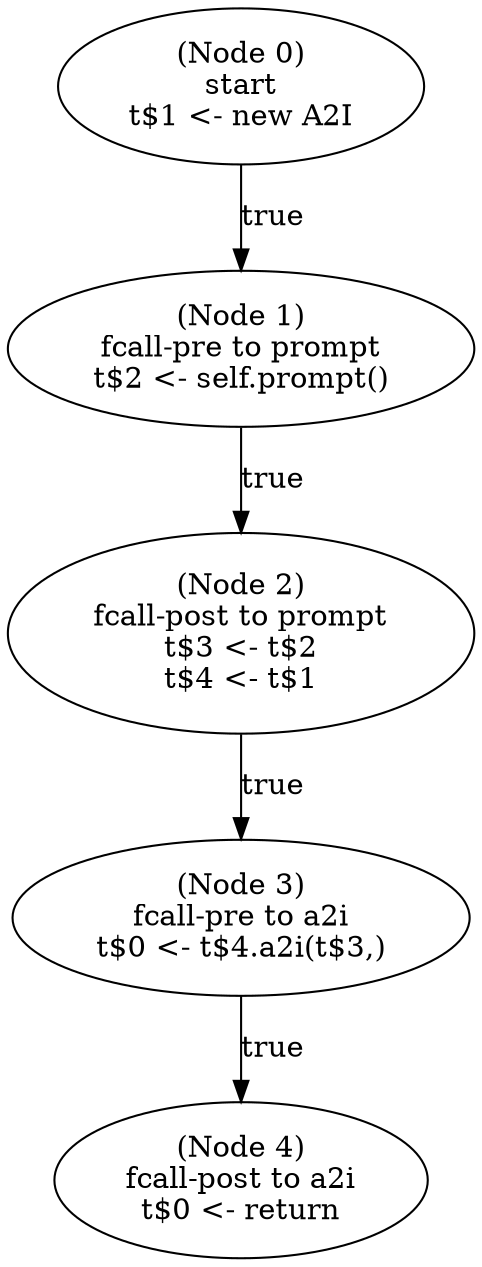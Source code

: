 digraph get_int_post {
  n0 [label="(Node 0)\nstart\nt$1 <- new A2I\n"];
 n0 -> n1 [label="true"];
  n1 [label="(Node 1)\nfcall-pre to prompt\nt$2 <- self.prompt()\n"];
 n1 -> n2 [label="true"];
  n2 [label="(Node 2)\nfcall-post to prompt\nt$3 <- t$2\nt$4 <- t$1\n"];
 n2 -> n3 [label="true"];
  n3 [label="(Node 3)\nfcall-pre to a2i\nt$0 <- t$4.a2i(t$3,)\n"];
 n3 -> n4 [label="true"];
  n4 [label="(Node 4)\nfcall-post to a2i\nt$0 <- return\n"];
}
